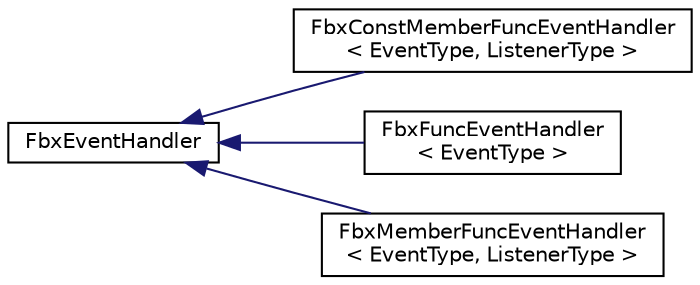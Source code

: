digraph "クラス階層図"
{
  edge [fontname="Helvetica",fontsize="10",labelfontname="Helvetica",labelfontsize="10"];
  node [fontname="Helvetica",fontsize="10",shape=record];
  rankdir="LR";
  Node0 [label="FbxEventHandler",height=0.2,width=0.4,color="black", fillcolor="white", style="filled",URL="$class_fbx_event_handler.html"];
  Node0 -> Node1 [dir="back",color="midnightblue",fontsize="10",style="solid",fontname="Helvetica"];
  Node1 [label="FbxConstMemberFuncEventHandler\l\< EventType, ListenerType \>",height=0.2,width=0.4,color="black", fillcolor="white", style="filled",URL="$class_fbx_const_member_func_event_handler.html"];
  Node0 -> Node2 [dir="back",color="midnightblue",fontsize="10",style="solid",fontname="Helvetica"];
  Node2 [label="FbxFuncEventHandler\l\< EventType \>",height=0.2,width=0.4,color="black", fillcolor="white", style="filled",URL="$class_fbx_func_event_handler.html"];
  Node0 -> Node3 [dir="back",color="midnightblue",fontsize="10",style="solid",fontname="Helvetica"];
  Node3 [label="FbxMemberFuncEventHandler\l\< EventType, ListenerType \>",height=0.2,width=0.4,color="black", fillcolor="white", style="filled",URL="$class_fbx_member_func_event_handler.html"];
}
